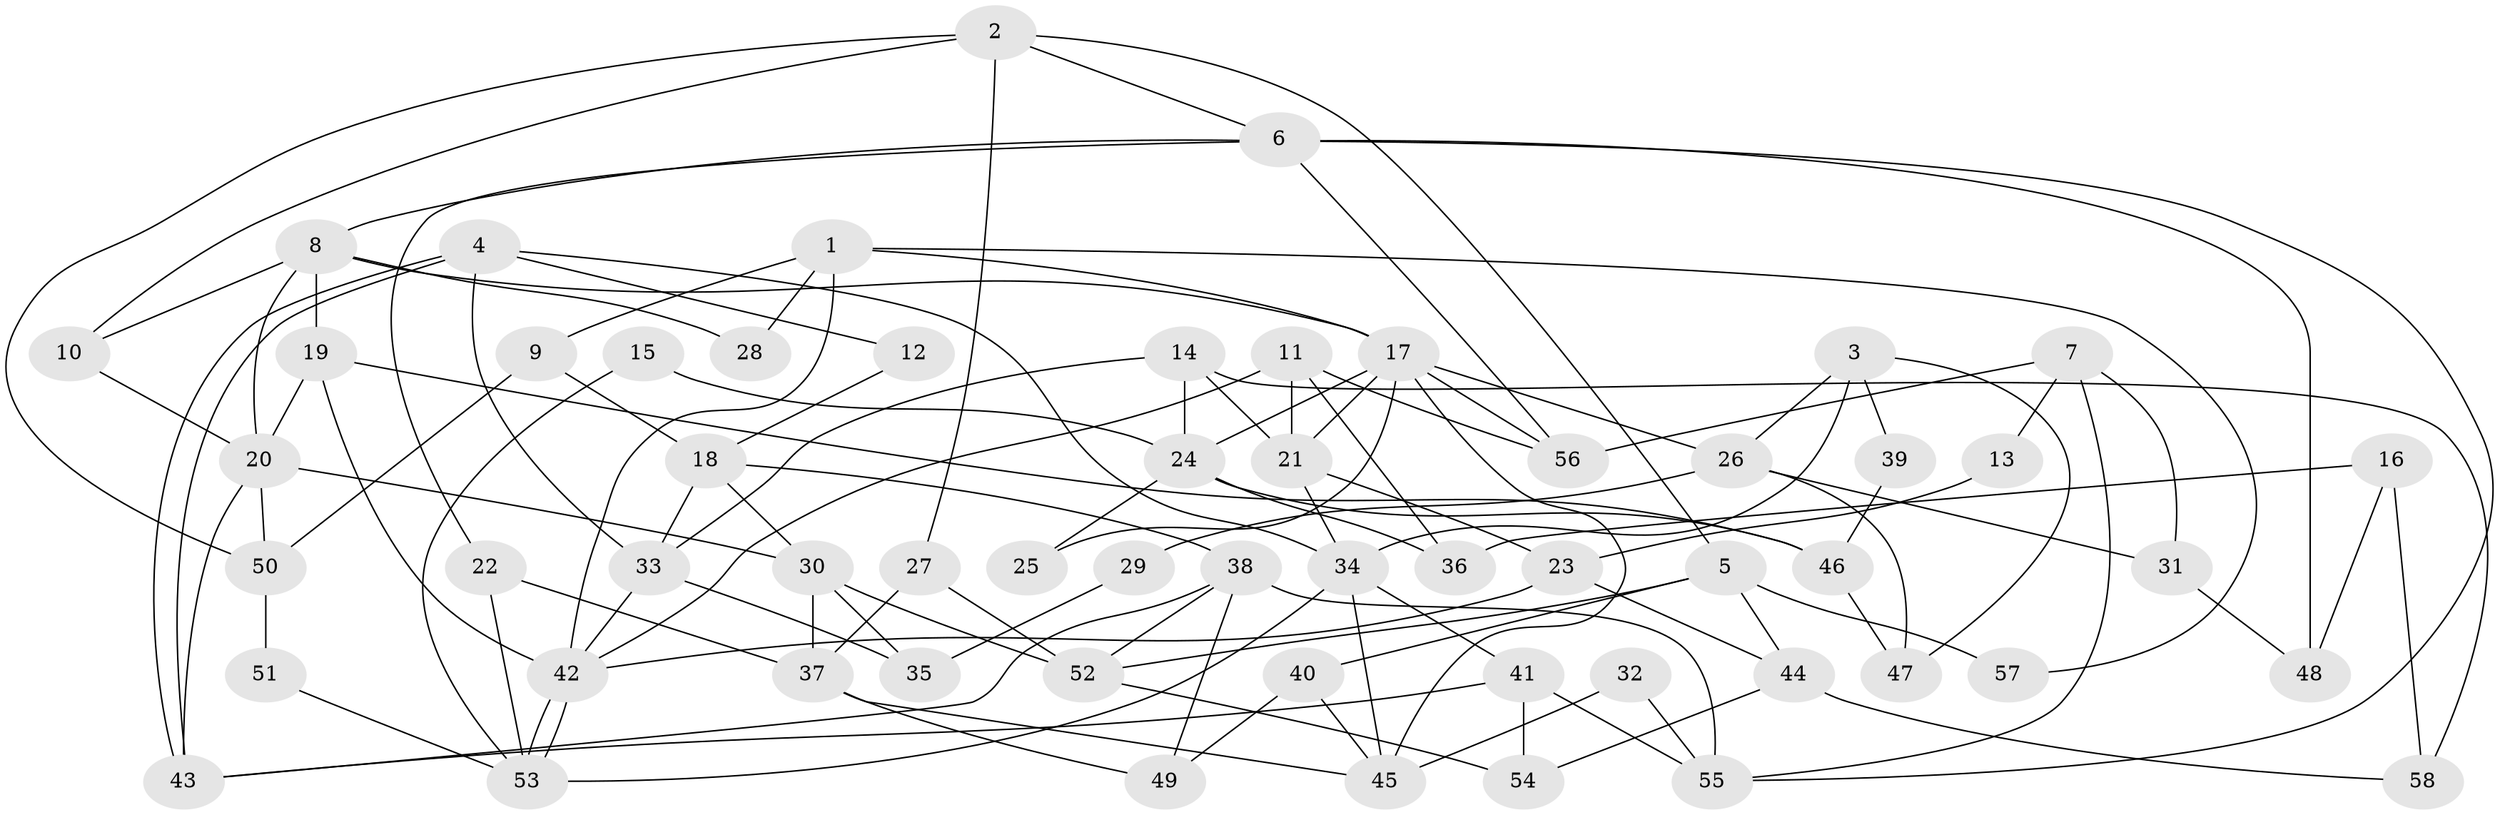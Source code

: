 // Generated by graph-tools (version 1.1) at 2025/11/02/27/25 16:11:23]
// undirected, 58 vertices, 116 edges
graph export_dot {
graph [start="1"]
  node [color=gray90,style=filled];
  1;
  2;
  3;
  4;
  5;
  6;
  7;
  8;
  9;
  10;
  11;
  12;
  13;
  14;
  15;
  16;
  17;
  18;
  19;
  20;
  21;
  22;
  23;
  24;
  25;
  26;
  27;
  28;
  29;
  30;
  31;
  32;
  33;
  34;
  35;
  36;
  37;
  38;
  39;
  40;
  41;
  42;
  43;
  44;
  45;
  46;
  47;
  48;
  49;
  50;
  51;
  52;
  53;
  54;
  55;
  56;
  57;
  58;
  1 -- 17;
  1 -- 42;
  1 -- 9;
  1 -- 28;
  1 -- 57;
  2 -- 50;
  2 -- 10;
  2 -- 5;
  2 -- 6;
  2 -- 27;
  3 -- 47;
  3 -- 34;
  3 -- 26;
  3 -- 39;
  4 -- 43;
  4 -- 43;
  4 -- 33;
  4 -- 12;
  4 -- 34;
  5 -- 52;
  5 -- 40;
  5 -- 44;
  5 -- 57;
  6 -- 8;
  6 -- 22;
  6 -- 48;
  6 -- 55;
  6 -- 56;
  7 -- 55;
  7 -- 56;
  7 -- 13;
  7 -- 31;
  8 -- 17;
  8 -- 20;
  8 -- 10;
  8 -- 19;
  8 -- 28;
  9 -- 18;
  9 -- 50;
  10 -- 20;
  11 -- 21;
  11 -- 42;
  11 -- 36;
  11 -- 56;
  12 -- 18;
  13 -- 23;
  14 -- 24;
  14 -- 21;
  14 -- 33;
  14 -- 58;
  15 -- 53;
  15 -- 24;
  16 -- 58;
  16 -- 48;
  16 -- 36;
  17 -- 56;
  17 -- 21;
  17 -- 24;
  17 -- 25;
  17 -- 26;
  17 -- 45;
  18 -- 33;
  18 -- 38;
  18 -- 30;
  19 -- 20;
  19 -- 42;
  19 -- 46;
  20 -- 43;
  20 -- 30;
  20 -- 50;
  21 -- 23;
  21 -- 34;
  22 -- 37;
  22 -- 53;
  23 -- 42;
  23 -- 44;
  24 -- 36;
  24 -- 25;
  24 -- 46;
  26 -- 29;
  26 -- 31;
  26 -- 47;
  27 -- 52;
  27 -- 37;
  29 -- 35;
  30 -- 37;
  30 -- 35;
  30 -- 52;
  31 -- 48;
  32 -- 45;
  32 -- 55;
  33 -- 42;
  33 -- 35;
  34 -- 53;
  34 -- 41;
  34 -- 45;
  37 -- 45;
  37 -- 49;
  38 -- 55;
  38 -- 49;
  38 -- 43;
  38 -- 52;
  39 -- 46;
  40 -- 45;
  40 -- 49;
  41 -- 43;
  41 -- 54;
  41 -- 55;
  42 -- 53;
  42 -- 53;
  44 -- 54;
  44 -- 58;
  46 -- 47;
  50 -- 51;
  51 -- 53;
  52 -- 54;
}
